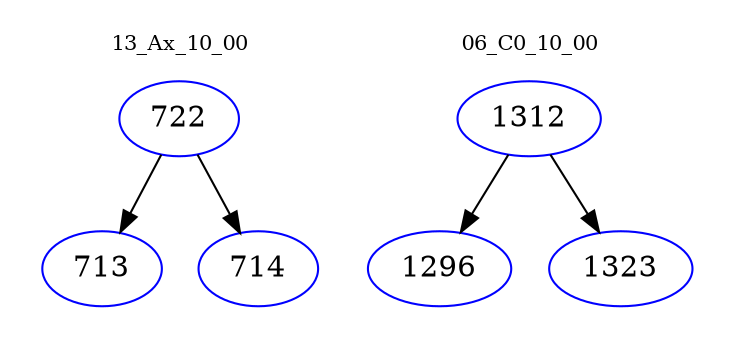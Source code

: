 digraph{
subgraph cluster_0 {
color = white
label = "13_Ax_10_00";
fontsize=10;
T0_722 [label="722", color="blue"]
T0_722 -> T0_713 [color="black"]
T0_713 [label="713", color="blue"]
T0_722 -> T0_714 [color="black"]
T0_714 [label="714", color="blue"]
}
subgraph cluster_1 {
color = white
label = "06_C0_10_00";
fontsize=10;
T1_1312 [label="1312", color="blue"]
T1_1312 -> T1_1296 [color="black"]
T1_1296 [label="1296", color="blue"]
T1_1312 -> T1_1323 [color="black"]
T1_1323 [label="1323", color="blue"]
}
}
